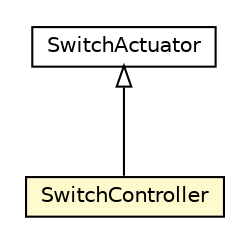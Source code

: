 #!/usr/local/bin/dot
#
# Class diagram 
# Generated by UMLGraph version R5_6-24-gf6e263 (http://www.umlgraph.org/)
#

digraph G {
	edge [fontname="Helvetica",fontsize=10,labelfontname="Helvetica",labelfontsize=10];
	node [fontname="Helvetica",fontsize=10,shape=plaintext];
	nodesep=0.25;
	ranksep=0.5;
	// org.universAAL.ontology.device.SwitchActuator
	c7929480 [label=<<table title="org.universAAL.ontology.device.SwitchActuator" border="0" cellborder="1" cellspacing="0" cellpadding="2" port="p" href="./SwitchActuator.html">
		<tr><td><table border="0" cellspacing="0" cellpadding="1">
<tr><td align="center" balign="center"> SwitchActuator </td></tr>
		</table></td></tr>
		</table>>, URL="./SwitchActuator.html", fontname="Helvetica", fontcolor="black", fontsize=10.0];
	// org.universAAL.ontology.device.SwitchController
	c7929510 [label=<<table title="org.universAAL.ontology.device.SwitchController" border="0" cellborder="1" cellspacing="0" cellpadding="2" port="p" bgcolor="lemonChiffon" href="./SwitchController.html">
		<tr><td><table border="0" cellspacing="0" cellpadding="1">
<tr><td align="center" balign="center"> SwitchController </td></tr>
		</table></td></tr>
		</table>>, URL="./SwitchController.html", fontname="Helvetica", fontcolor="black", fontsize=10.0];
	//org.universAAL.ontology.device.SwitchController extends org.universAAL.ontology.device.SwitchActuator
	c7929480:p -> c7929510:p [dir=back,arrowtail=empty];
}

